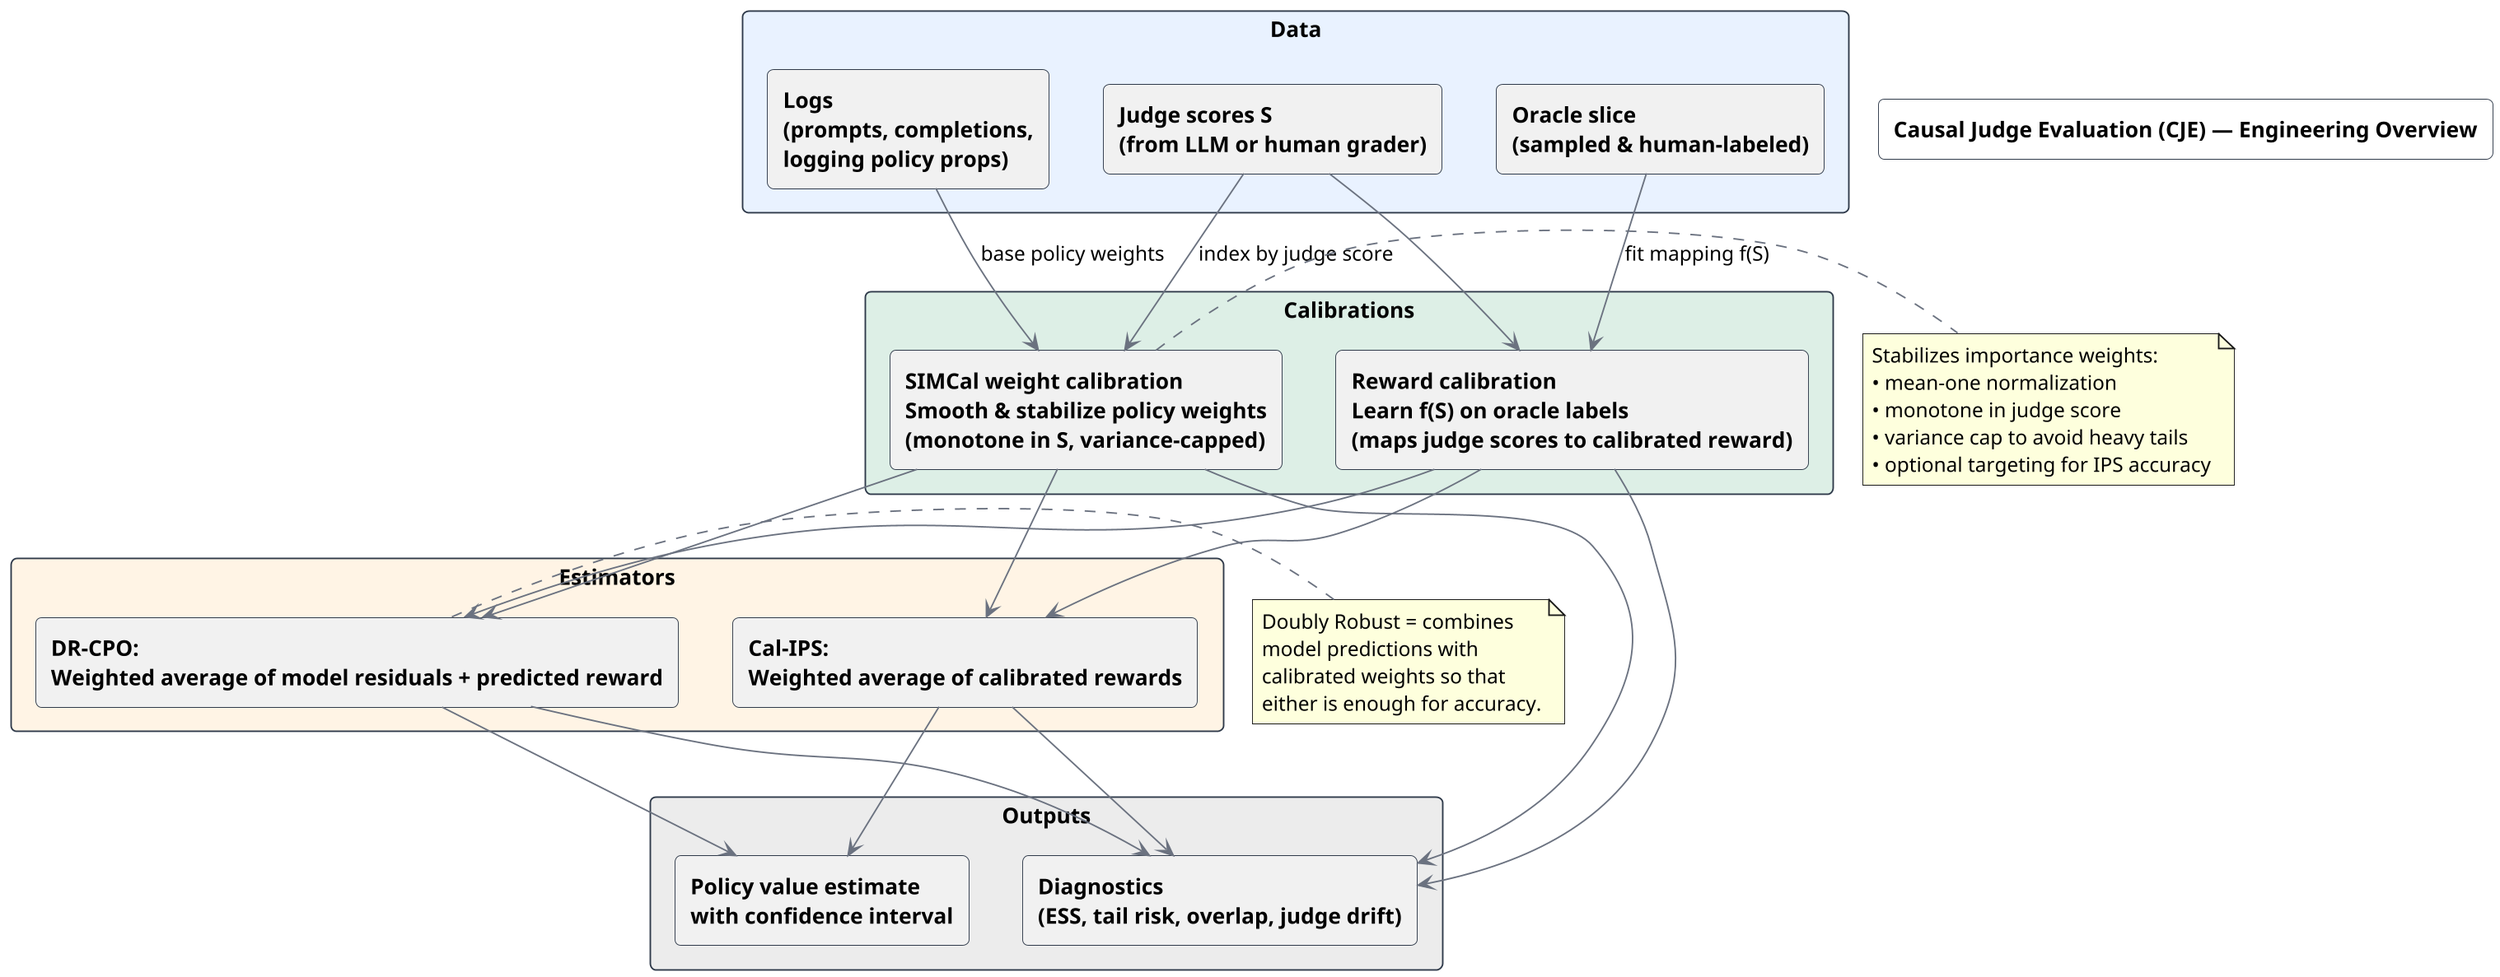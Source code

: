 @startuml
skinparam shadowing false
skinparam dpi 180
skinparam defaultTextAlignment left
skinparam Rectangle {
  RoundCorner 8
  BorderColor #2F3A4A
  FontStyle bold
}
skinparam Arrow {
  Color #6B7280
}
top to bottom direction

rectangle "<b>Causal Judge Evaluation (CJE) — Engineering Overview</b>" as TITLE #FFFFFF

rectangle "<b>Data</b>" as DATA #E9F2FF {
  rectangle "Logs\n(prompts, completions,\nlogging policy props)" as LOGS
  rectangle "Judge scores S\n(from LLM or human grader)" as SCORES
  rectangle "Oracle slice\n(sampled & human-labeled)" as ORACLE
}

rectangle "<b>Calibrations</b>" as CAL #DDEFE6 {
  rectangle "Reward calibration\nLearn f(S) on oracle labels\n(maps judge scores to calibrated reward)" as RC
  rectangle "SIMCal weight calibration\nSmooth & stabilize policy weights\n(monotone in S, variance-capped)" as SIM
}

rectangle "<b>Estimators</b>" as EST #FFF4E5 {
  rectangle "Cal-IPS:\nWeighted average of calibrated rewards" as CALIPS
  rectangle "DR-CPO:\nWeighted average of model residuals + predicted reward" as DRCPO
}

rectangle "<b>Outputs</b>" as OUT #ECECEC {
  rectangle "Policy value estimate\nwith confidence interval" as OUT1
  rectangle "Diagnostics\n(ESS, tail risk, overlap, judge drift)" as OUT2
}

' Data → Calibrations
LOGS --> SIM : base policy weights
SCORES --> SIM : index by judge score
SCORES --> RC
ORACLE --> RC : fit mapping f(S)

' Calibrations → Estimators
RC --> CALIPS
RC --> DRCPO
SIM --> CALIPS
SIM --> DRCPO

' Estimators → Outputs
CALIPS --> OUT1
DRCPO  --> OUT1
CALIPS --> OUT2
DRCPO  --> OUT2
SIM    --> OUT2
RC     --> OUT2

note right of SIM
Stabilizes importance weights:
• mean-one normalization
• monotone in judge score
• variance cap to avoid heavy tails
• optional targeting for IPS accuracy
end note

note right of DRCPO
Doubly Robust = combines
model predictions with
calibrated weights so that
either is enough for accuracy.
end note
@enduml
